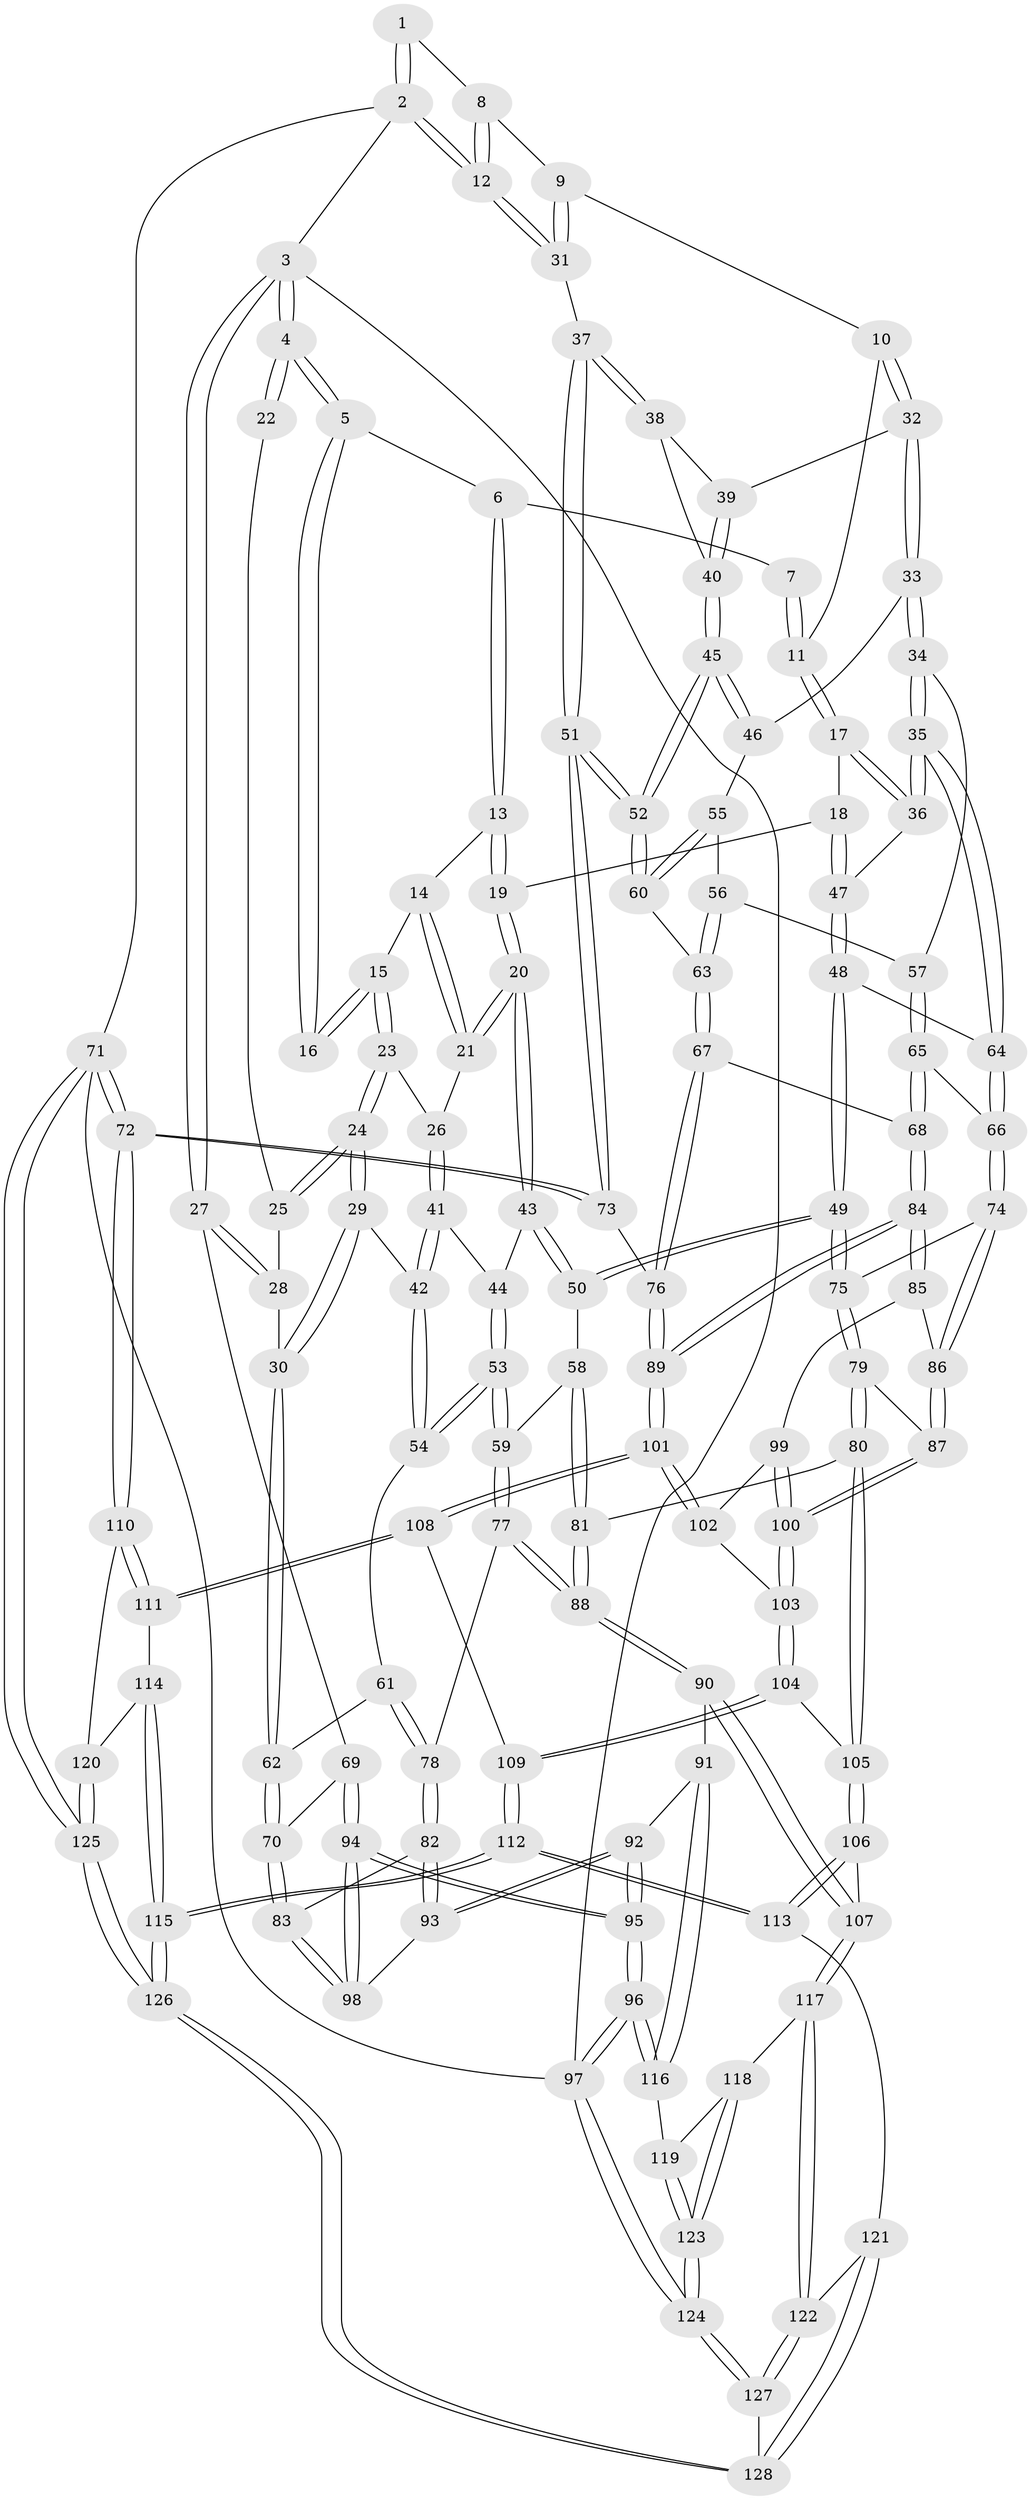 // Generated by graph-tools (version 1.1) at 2025/27/03/09/25 03:27:05]
// undirected, 128 vertices, 317 edges
graph export_dot {
graph [start="1"]
  node [color=gray90,style=filled];
  1 [pos="+0.620249963757153+0"];
  2 [pos="+1+0"];
  3 [pos="+0+0"];
  4 [pos="+0+0"];
  5 [pos="+0.3780963117414399+0"];
  6 [pos="+0.47401772647183193+0"];
  7 [pos="+0.5584360915817753+0"];
  8 [pos="+0.7622886805041507+0.05604476992173568"];
  9 [pos="+0.7824927447350977+0.1658218746319829"];
  10 [pos="+0.7812892069047035+0.1679991260215558"];
  11 [pos="+0.6967452833018685+0.18122075892885814"];
  12 [pos="+1+0"];
  13 [pos="+0.47251138893167166+0"];
  14 [pos="+0.3065588699163152+0.09396365035502353"];
  15 [pos="+0.1906909966634067+0.10485079063920728"];
  16 [pos="+0.18632777364265934+0.1027020871349722"];
  17 [pos="+0.6434096273401143+0.21074457174073655"];
  18 [pos="+0.5878376007402912+0.21248236335078238"];
  19 [pos="+0.5224202286049872+0.1884923150303992"];
  20 [pos="+0.43252848234504493+0.24232616306725083"];
  21 [pos="+0.34865120028379215+0.18754641574612788"];
  22 [pos="+0.11694228068993286+0.07376675860984237"];
  23 [pos="+0.21443514754730522+0.24127989413766224"];
  24 [pos="+0.18299400060327478+0.26134391126100276"];
  25 [pos="+0.08956174433448742+0.1919733206636267"];
  26 [pos="+0.241192109706064+0.2483824380392515"];
  27 [pos="+0+0.11706591794954464"];
  28 [pos="+0.06651439597333793+0.21835888115989013"];
  29 [pos="+0.1376221219199026+0.3363613391385002"];
  30 [pos="+0.05731890776378321+0.37015186036261866"];
  31 [pos="+1+0"];
  32 [pos="+0.8022451844641422+0.20146646306765523"];
  33 [pos="+0.8068910599393411+0.29467254648102376"];
  34 [pos="+0.7377684375601848+0.3779883345328223"];
  35 [pos="+0.6992907070907317+0.37605221116700394"];
  36 [pos="+0.6981174760129008+0.37483844282477624"];
  37 [pos="+1+0"];
  38 [pos="+0.9955065615526926+0.21815764304688326"];
  39 [pos="+0.8193587462396119+0.20762860783328121"];
  40 [pos="+0.9321805659392635+0.2942858742529754"];
  41 [pos="+0.28291859084048354+0.3201180402210011"];
  42 [pos="+0.24415881385030763+0.3791367275263553"];
  43 [pos="+0.4208288200121508+0.2858999818515814"];
  44 [pos="+0.3626300226316692+0.3167856873726909"];
  45 [pos="+0.9278784850441856+0.3401521045396881"];
  46 [pos="+0.8620308730631187+0.34099237959912265"];
  47 [pos="+0.5730942184442624+0.36900684699937353"];
  48 [pos="+0.5165095240030826+0.4329036644803505"];
  49 [pos="+0.4952395432784103+0.4478920078886103"];
  50 [pos="+0.48717163622382154+0.44545965404320836"];
  51 [pos="+1+0.4953677262823001"];
  52 [pos="+1+0.42739922962120636"];
  53 [pos="+0.30614362016106356+0.49488969639771824"];
  54 [pos="+0.2682370004156336+0.4537224766240234"];
  55 [pos="+0.8538611589731676+0.3648719177154016"];
  56 [pos="+0.7828197245767887+0.4021935181190993"];
  57 [pos="+0.74650534449624+0.38695599653111895"];
  58 [pos="+0.46841783572394136+0.4542754220585608"];
  59 [pos="+0.3070884210446014+0.4967093040317486"];
  60 [pos="+0.8616270642025584+0.4633251280548473"];
  61 [pos="+0.0845663114839186+0.4478967234886926"];
  62 [pos="+0.012064920760439605+0.4162140358444788"];
  63 [pos="+0.8571437835234628+0.4663490779563723"];
  64 [pos="+0.6732018751293065+0.43185274020763104"];
  65 [pos="+0.7621367250596971+0.5334434487670633"];
  66 [pos="+0.6737023086576501+0.5216122477640414"];
  67 [pos="+0.8311016788886056+0.5170417602843635"];
  68 [pos="+0.7785717925572959+0.5418127063232244"];
  69 [pos="+0+0.4247863992912417"];
  70 [pos="+0+0.4273351193584672"];
  71 [pos="+1+1"];
  72 [pos="+1+1"];
  73 [pos="+1+0.5794949663756136"];
  74 [pos="+0.65024026922415+0.5357651222261512"];
  75 [pos="+0.53772476532834+0.510995469110842"];
  76 [pos="+0.9924528317213847+0.6451201999453308"];
  77 [pos="+0.2919179647677236+0.5501527223019745"];
  78 [pos="+0.21900546481052277+0.582040605032411"];
  79 [pos="+0.5105222737254579+0.6461219895484535"];
  80 [pos="+0.403765149704774+0.6838800359822056"];
  81 [pos="+0.39979712561140385+0.6849379002465688"];
  82 [pos="+0.17829311522397626+0.6260346638394299"];
  83 [pos="+0.10221385051359318+0.6419433381254896"];
  84 [pos="+0.7790497615667753+0.6527117801153418"];
  85 [pos="+0.7130895740452003+0.653472886458959"];
  86 [pos="+0.6492030640933343+0.5751974104510879"];
  87 [pos="+0.5854287208264378+0.6838428989146474"];
  88 [pos="+0.3941867525821969+0.6874499141140042"];
  89 [pos="+0.8524809495323972+0.7473083334824003"];
  90 [pos="+0.3609526054973652+0.7809539620562697"];
  91 [pos="+0.29556180691028994+0.7971781493032983"];
  92 [pos="+0.26270155018079605+0.7947788741603277"];
  93 [pos="+0.2600121974669322+0.791710989643929"];
  94 [pos="+0+1"];
  95 [pos="+0+1"];
  96 [pos="+0+1"];
  97 [pos="+0+1"];
  98 [pos="+0.05465621658703557+0.7107022641919423"];
  99 [pos="+0.697765814901484+0.6634398896619281"];
  100 [pos="+0.5940954441558519+0.6956253538331916"];
  101 [pos="+0.8488614567998116+0.7594890716773727"];
  102 [pos="+0.6942182368126899+0.7227042673764451"];
  103 [pos="+0.6087052411960822+0.7673967174387589"];
  104 [pos="+0.6086963287015594+0.7803989576275793"];
  105 [pos="+0.5955740119436927+0.8002170796809152"];
  106 [pos="+0.5720001498008416+0.8452945473427826"];
  107 [pos="+0.366243627065286+0.7867591931788644"];
  108 [pos="+0.8465720682106832+0.7722014803590881"];
  109 [pos="+0.7793811042053983+0.8111311565450848"];
  110 [pos="+1+0.9622331831600436"];
  111 [pos="+0.8556853861209793+0.7868661451079623"];
  112 [pos="+0.7062997782105964+0.9447260155610222"];
  113 [pos="+0.5786969178648143+0.8843588452448283"];
  114 [pos="+0.8661278209187016+0.8752687460782703"];
  115 [pos="+0.7512237433176994+1"];
  116 [pos="+0.2840840082115861+0.9250063539664555"];
  117 [pos="+0.40168848378880323+0.9189938620818674"];
  118 [pos="+0.38483567999263785+0.9274342280494149"];
  119 [pos="+0.29490077356399846+0.9386596297380556"];
  120 [pos="+0.9022887341625535+0.9288581299653305"];
  121 [pos="+0.5507189251494812+0.924798721314187"];
  122 [pos="+0.41279481515094524+0.9333419275713247"];
  123 [pos="+0.31074043210844243+0.9828955330598583"];
  124 [pos="+0.2573872641921329+1"];
  125 [pos="+0.8204519880359181+1"];
  126 [pos="+0.7811516066185411+1"];
  127 [pos="+0.42112832426046715+1"];
  128 [pos="+0.5253258927468327+1"];
  1 -- 2;
  1 -- 2;
  1 -- 8;
  2 -- 3;
  2 -- 12;
  2 -- 12;
  2 -- 71;
  3 -- 4;
  3 -- 4;
  3 -- 27;
  3 -- 27;
  3 -- 97;
  4 -- 5;
  4 -- 5;
  4 -- 22;
  4 -- 22;
  5 -- 6;
  5 -- 16;
  5 -- 16;
  6 -- 7;
  6 -- 13;
  6 -- 13;
  7 -- 11;
  7 -- 11;
  8 -- 9;
  8 -- 12;
  8 -- 12;
  9 -- 10;
  9 -- 31;
  9 -- 31;
  10 -- 11;
  10 -- 32;
  10 -- 32;
  11 -- 17;
  11 -- 17;
  12 -- 31;
  12 -- 31;
  13 -- 14;
  13 -- 19;
  13 -- 19;
  14 -- 15;
  14 -- 21;
  14 -- 21;
  15 -- 16;
  15 -- 16;
  15 -- 23;
  15 -- 23;
  17 -- 18;
  17 -- 36;
  17 -- 36;
  18 -- 19;
  18 -- 47;
  18 -- 47;
  19 -- 20;
  19 -- 20;
  20 -- 21;
  20 -- 21;
  20 -- 43;
  20 -- 43;
  21 -- 26;
  22 -- 25;
  23 -- 24;
  23 -- 24;
  23 -- 26;
  24 -- 25;
  24 -- 25;
  24 -- 29;
  24 -- 29;
  25 -- 28;
  26 -- 41;
  26 -- 41;
  27 -- 28;
  27 -- 28;
  27 -- 69;
  28 -- 30;
  29 -- 30;
  29 -- 30;
  29 -- 42;
  30 -- 62;
  30 -- 62;
  31 -- 37;
  32 -- 33;
  32 -- 33;
  32 -- 39;
  33 -- 34;
  33 -- 34;
  33 -- 46;
  34 -- 35;
  34 -- 35;
  34 -- 57;
  35 -- 36;
  35 -- 36;
  35 -- 64;
  35 -- 64;
  36 -- 47;
  37 -- 38;
  37 -- 38;
  37 -- 51;
  37 -- 51;
  38 -- 39;
  38 -- 40;
  39 -- 40;
  39 -- 40;
  40 -- 45;
  40 -- 45;
  41 -- 42;
  41 -- 42;
  41 -- 44;
  42 -- 54;
  42 -- 54;
  43 -- 44;
  43 -- 50;
  43 -- 50;
  44 -- 53;
  44 -- 53;
  45 -- 46;
  45 -- 46;
  45 -- 52;
  45 -- 52;
  46 -- 55;
  47 -- 48;
  47 -- 48;
  48 -- 49;
  48 -- 49;
  48 -- 64;
  49 -- 50;
  49 -- 50;
  49 -- 75;
  49 -- 75;
  50 -- 58;
  51 -- 52;
  51 -- 52;
  51 -- 73;
  51 -- 73;
  52 -- 60;
  52 -- 60;
  53 -- 54;
  53 -- 54;
  53 -- 59;
  53 -- 59;
  54 -- 61;
  55 -- 56;
  55 -- 60;
  55 -- 60;
  56 -- 57;
  56 -- 63;
  56 -- 63;
  57 -- 65;
  57 -- 65;
  58 -- 59;
  58 -- 81;
  58 -- 81;
  59 -- 77;
  59 -- 77;
  60 -- 63;
  61 -- 62;
  61 -- 78;
  61 -- 78;
  62 -- 70;
  62 -- 70;
  63 -- 67;
  63 -- 67;
  64 -- 66;
  64 -- 66;
  65 -- 66;
  65 -- 68;
  65 -- 68;
  66 -- 74;
  66 -- 74;
  67 -- 68;
  67 -- 76;
  67 -- 76;
  68 -- 84;
  68 -- 84;
  69 -- 70;
  69 -- 94;
  69 -- 94;
  70 -- 83;
  70 -- 83;
  71 -- 72;
  71 -- 72;
  71 -- 125;
  71 -- 125;
  71 -- 97;
  72 -- 73;
  72 -- 73;
  72 -- 110;
  72 -- 110;
  73 -- 76;
  74 -- 75;
  74 -- 86;
  74 -- 86;
  75 -- 79;
  75 -- 79;
  76 -- 89;
  76 -- 89;
  77 -- 78;
  77 -- 88;
  77 -- 88;
  78 -- 82;
  78 -- 82;
  79 -- 80;
  79 -- 80;
  79 -- 87;
  80 -- 81;
  80 -- 105;
  80 -- 105;
  81 -- 88;
  81 -- 88;
  82 -- 83;
  82 -- 93;
  82 -- 93;
  83 -- 98;
  83 -- 98;
  84 -- 85;
  84 -- 85;
  84 -- 89;
  84 -- 89;
  85 -- 86;
  85 -- 99;
  86 -- 87;
  86 -- 87;
  87 -- 100;
  87 -- 100;
  88 -- 90;
  88 -- 90;
  89 -- 101;
  89 -- 101;
  90 -- 91;
  90 -- 107;
  90 -- 107;
  91 -- 92;
  91 -- 116;
  91 -- 116;
  92 -- 93;
  92 -- 93;
  92 -- 95;
  92 -- 95;
  93 -- 98;
  94 -- 95;
  94 -- 95;
  94 -- 98;
  94 -- 98;
  95 -- 96;
  95 -- 96;
  96 -- 97;
  96 -- 97;
  96 -- 116;
  96 -- 116;
  97 -- 124;
  97 -- 124;
  99 -- 100;
  99 -- 100;
  99 -- 102;
  100 -- 103;
  100 -- 103;
  101 -- 102;
  101 -- 102;
  101 -- 108;
  101 -- 108;
  102 -- 103;
  103 -- 104;
  103 -- 104;
  104 -- 105;
  104 -- 109;
  104 -- 109;
  105 -- 106;
  105 -- 106;
  106 -- 107;
  106 -- 113;
  106 -- 113;
  107 -- 117;
  107 -- 117;
  108 -- 109;
  108 -- 111;
  108 -- 111;
  109 -- 112;
  109 -- 112;
  110 -- 111;
  110 -- 111;
  110 -- 120;
  111 -- 114;
  112 -- 113;
  112 -- 113;
  112 -- 115;
  112 -- 115;
  113 -- 121;
  114 -- 115;
  114 -- 115;
  114 -- 120;
  115 -- 126;
  115 -- 126;
  116 -- 119;
  117 -- 118;
  117 -- 122;
  117 -- 122;
  118 -- 119;
  118 -- 123;
  118 -- 123;
  119 -- 123;
  119 -- 123;
  120 -- 125;
  120 -- 125;
  121 -- 122;
  121 -- 128;
  121 -- 128;
  122 -- 127;
  122 -- 127;
  123 -- 124;
  123 -- 124;
  124 -- 127;
  124 -- 127;
  125 -- 126;
  125 -- 126;
  126 -- 128;
  126 -- 128;
  127 -- 128;
}
